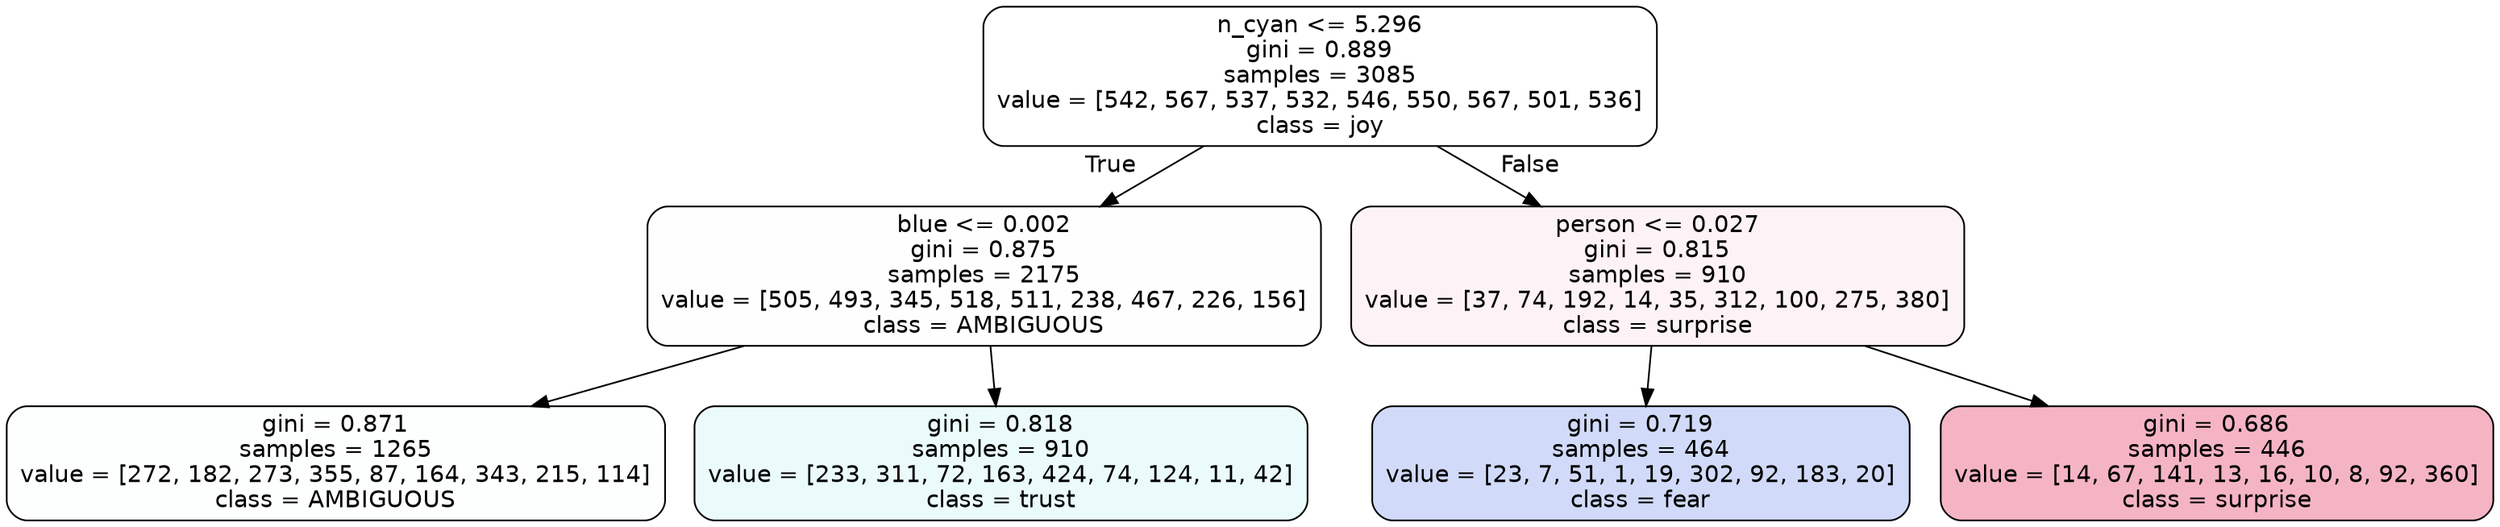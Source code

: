 digraph Tree {
node [shape=box, style="filled, rounded", color="black", fontname=helvetica] ;
edge [fontname=helvetica] ;
0 [label="n_cyan <= 5.296\ngini = 0.889\nsamples = 3085\nvalue = [542, 567, 537, 532, 546, 550, 567, 501, 536]\nclass = joy", fillcolor="#d7e53900"] ;
1 [label="blue <= 0.002\ngini = 0.875\nsamples = 2175\nvalue = [505, 493, 345, 518, 511, 238, 467, 226, 156]\nclass = AMBIGUOUS", fillcolor="#39e58101"] ;
0 -> 1 [labeldistance=2.5, labelangle=45, headlabel="True"] ;
2 [label="gini = 0.871\nsamples = 1265\nvalue = [272, 182, 273, 355, 87, 164, 343, 215, 114]\nclass = AMBIGUOUS", fillcolor="#39e58102"] ;
1 -> 2 ;
3 [label="gini = 0.818\nsamples = 910\nvalue = [233, 311, 72, 163, 424, 74, 124, 11, 42]\nclass = trust", fillcolor="#39d7e519"] ;
1 -> 3 ;
4 [label="person <= 0.027\ngini = 0.815\nsamples = 910\nvalue = [37, 74, 192, 14, 35, 312, 100, 275, 380]\nclass = surprise", fillcolor="#e5396410"] ;
0 -> 4 [labeldistance=2.5, labelangle=-45, headlabel="False"] ;
5 [label="gini = 0.719\nsamples = 464\nvalue = [23, 7, 51, 1, 19, 302, 92, 183, 20]\nclass = fear", fillcolor="#3964e53b"] ;
4 -> 5 ;
6 [label="gini = 0.686\nsamples = 446\nvalue = [14, 67, 141, 13, 16, 10, 8, 92, 360]\nclass = surprise", fillcolor="#e5396460"] ;
4 -> 6 ;
}